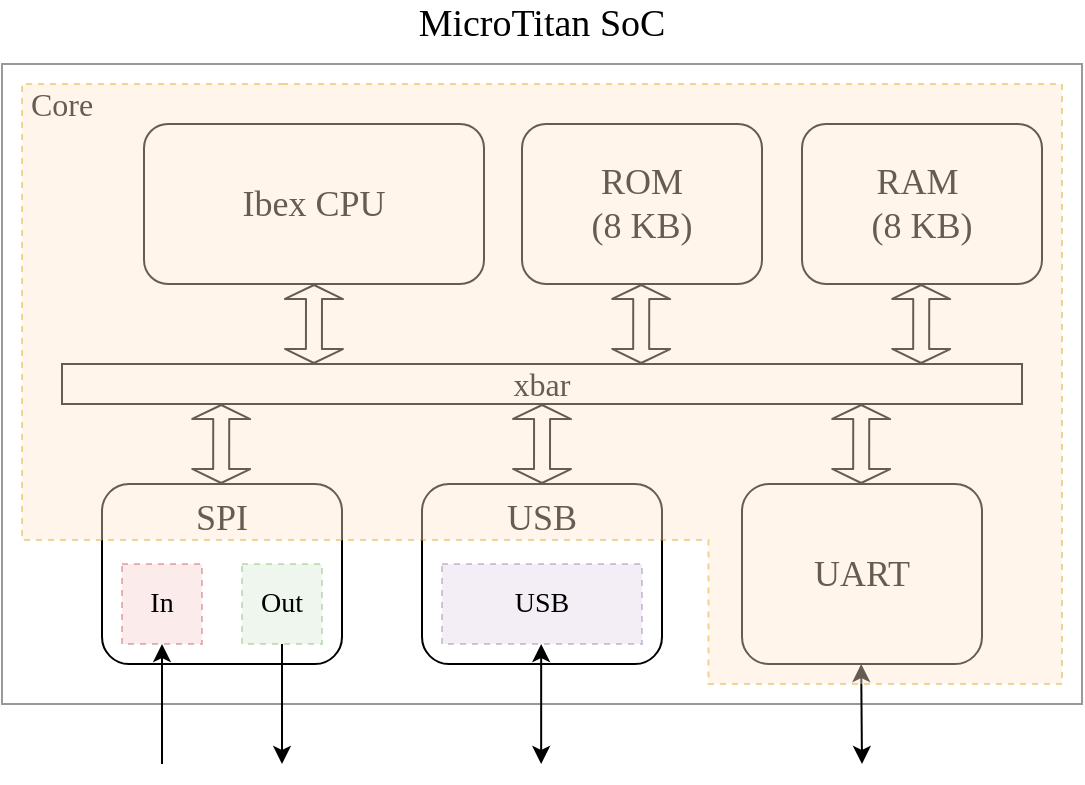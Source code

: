 <mxfile version="14.1.8" type="device"><diagram id="14yKdLV6fEikvqXHLBOi" name="Page-1"><mxGraphModel dx="1106" dy="1003" grid="1" gridSize="10" guides="1" tooltips="1" connect="1" arrows="1" fold="1" page="1" pageScale="1" pageWidth="850" pageHeight="1100" math="0" shadow="0"><root><mxCell id="0"/><mxCell id="1" parent="0"/><mxCell id="w8MF7BU3lUrG95F7wio3-26" value="" style="rounded=0;whiteSpace=wrap;html=1;shadow=0;fillColor=none;fontSize=19;opacity=40;align=left;" parent="1" vertex="1"><mxGeometry x="190" y="170" width="540" height="320" as="geometry"/></mxCell><mxCell id="w8MF7BU3lUrG95F7wio3-1" value="&lt;font style=&quot;font-size: 18px&quot; face=&quot;CMU Sans Serif&quot;&gt;Ibex CPU&lt;/font&gt;" style="rounded=1;whiteSpace=wrap;html=1;fontSize=18;" parent="1" vertex="1"><mxGeometry x="261" y="200" width="170" height="80" as="geometry"/></mxCell><mxCell id="w8MF7BU3lUrG95F7wio3-2" value="&lt;font face=&quot;CMU Sans Serif&quot; style=&quot;font-size: 18px&quot;&gt;ROM &lt;br&gt;(8 KB)&lt;/font&gt;" style="rounded=1;whiteSpace=wrap;html=1;fontSize=18;" parent="1" vertex="1"><mxGeometry x="450" y="200" width="120" height="80" as="geometry"/></mxCell><mxCell id="w8MF7BU3lUrG95F7wio3-4" value="xbar" style="rounded=0;whiteSpace=wrap;html=1;fontFamily=CMU Sans Serif;fontSize=16;" parent="1" vertex="1"><mxGeometry x="220" y="320" width="480" height="20" as="geometry"/></mxCell><mxCell id="w8MF7BU3lUrG95F7wio3-5" value="UART" style="rounded=1;whiteSpace=wrap;html=1;verticalAlign=middle;fontFamily=CMU Sans Serif;fontSize=18;" parent="1" vertex="1"><mxGeometry x="560" y="380" width="120" height="90" as="geometry"/></mxCell><mxCell id="w8MF7BU3lUrG95F7wio3-6" value="USB" style="rounded=1;whiteSpace=wrap;html=1;verticalAlign=top;fontFamily=CMU Sans Serif;fontSize=18;" parent="1" vertex="1"><mxGeometry x="400" y="380" width="120" height="90" as="geometry"/></mxCell><mxCell id="w8MF7BU3lUrG95F7wio3-7" value="SPI" style="rounded=1;whiteSpace=wrap;html=1;verticalAlign=top;fontFamily=CMU Sans Serif;fontSize=18;" parent="1" vertex="1"><mxGeometry x="240" y="380" width="120" height="90" as="geometry"/></mxCell><mxCell id="w8MF7BU3lUrG95F7wio3-9" value="" style="shape=flexArrow;endArrow=classic;startArrow=classic;html=1;entryX=0.5;entryY=1;entryDx=0;entryDy=0;exitX=0.264;exitY=0;exitDx=0;exitDy=0;exitPerimeter=0;strokeColor=none;strokeWidth=5;" parent="1" source="w8MF7BU3lUrG95F7wio3-4" target="w8MF7BU3lUrG95F7wio3-1" edge="1"><mxGeometry width="50" height="50" relative="1" as="geometry"><mxPoint x="400" y="360" as="sourcePoint"/><mxPoint x="450" y="310" as="targetPoint"/></mxGeometry></mxCell><mxCell id="w8MF7BU3lUrG95F7wio3-12" value="" style="shape=flexArrow;endArrow=classic;startArrow=classic;html=1;strokeWidth=1;entryX=0.5;entryY=1;entryDx=0;entryDy=0;exitX=0.302;exitY=0;exitDx=0;exitDy=0;exitPerimeter=0;endSize=2;startSize=2;width=8;" parent="1" target="w8MF7BU3lUrG95F7wio3-1" edge="1"><mxGeometry width="50" height="50" relative="1" as="geometry"><mxPoint x="345.96" y="320" as="sourcePoint"/><mxPoint x="201" y="290" as="targetPoint"/></mxGeometry></mxCell><mxCell id="w8MF7BU3lUrG95F7wio3-13" value="" style="shape=flexArrow;endArrow=classic;startArrow=classic;html=1;strokeWidth=1;entryX=0.5;entryY=1;entryDx=0;entryDy=0;exitX=0.302;exitY=0;exitDx=0;exitDy=0;exitPerimeter=0;endSize=2;startSize=2;width=8;" parent="1" edge="1"><mxGeometry width="50" height="50" relative="1" as="geometry"><mxPoint x="509.58" y="320" as="sourcePoint"/><mxPoint x="509.62" y="280" as="targetPoint"/></mxGeometry></mxCell><mxCell id="w8MF7BU3lUrG95F7wio3-14" value="" style="shape=flexArrow;endArrow=classic;startArrow=classic;html=1;strokeWidth=1;entryX=0.5;entryY=1;entryDx=0;entryDy=0;exitX=0.302;exitY=0;exitDx=0;exitDy=0;exitPerimeter=0;endSize=2;startSize=2;width=8;" parent="1" edge="1"><mxGeometry width="50" height="50" relative="1" as="geometry"><mxPoint x="299.58" y="380" as="sourcePoint"/><mxPoint x="299.62" y="340" as="targetPoint"/></mxGeometry></mxCell><mxCell id="w8MF7BU3lUrG95F7wio3-15" value="" style="shape=flexArrow;endArrow=classic;startArrow=classic;html=1;strokeWidth=1;entryX=0.5;entryY=1;entryDx=0;entryDy=0;exitX=0.302;exitY=0;exitDx=0;exitDy=0;exitPerimeter=0;endSize=2;startSize=2;width=8;" parent="1" edge="1"><mxGeometry width="50" height="50" relative="1" as="geometry"><mxPoint x="460.0" y="380" as="sourcePoint"/><mxPoint x="460.04" y="340" as="targetPoint"/></mxGeometry></mxCell><mxCell id="w8MF7BU3lUrG95F7wio3-16" value="" style="shape=flexArrow;endArrow=classic;startArrow=classic;html=1;strokeWidth=1;entryX=0.5;entryY=1;entryDx=0;entryDy=0;exitX=0.302;exitY=0;exitDx=0;exitDy=0;exitPerimeter=0;endSize=2;startSize=2;width=8;" parent="1" edge="1"><mxGeometry width="50" height="50" relative="1" as="geometry"><mxPoint x="619.58" y="380" as="sourcePoint"/><mxPoint x="619.62" y="340" as="targetPoint"/></mxGeometry></mxCell><mxCell id="w8MF7BU3lUrG95F7wio3-20" value="In" style="rounded=0;whiteSpace=wrap;html=1;dashed=1;fillColor=#f8cecc;opacity=40;strokeColor=#b85450;fontFamily=CMU Sans Serif;fontSize=14;" parent="1" vertex="1"><mxGeometry x="250" y="420" width="40" height="40" as="geometry"/></mxCell><mxCell id="w8MF7BU3lUrG95F7wio3-21" value="Out" style="rounded=0;whiteSpace=wrap;html=1;dashed=1;fillColor=#d5e8d4;opacity=40;strokeColor=#82b366;fontFamily=CMU Sans Serif;fontSize=14;" parent="1" vertex="1"><mxGeometry x="310" y="420" width="40" height="40" as="geometry"/></mxCell><mxCell id="w8MF7BU3lUrG95F7wio3-22" value="USB" style="rounded=0;whiteSpace=wrap;html=1;dashed=1;fillColor=#e1d5e7;opacity=40;strokeColor=#9673a6;fontFamily=CMU Sans Serif;fontSize=14;" parent="1" vertex="1"><mxGeometry x="410" y="420" width="100" height="40" as="geometry"/></mxCell><mxCell id="w8MF7BU3lUrG95F7wio3-23" value="&lt;font style=&quot;font-size: 16px&quot;&gt;Core&lt;/font&gt;" style="text;html=1;strokeColor=none;fillColor=none;align=center;verticalAlign=middle;whiteSpace=wrap;rounded=0;shadow=0;dashed=1;fontSize=19;opacity=40;fontFamily=CMU Sans Serif;" parent="1" vertex="1"><mxGeometry x="200" y="180" width="40" height="20" as="geometry"/></mxCell><mxCell id="w8MF7BU3lUrG95F7wio3-27" value="&lt;font face=&quot;CMU Sans Serif&quot;&gt;&lt;span&gt;&lt;font style=&quot;font-size: 19px&quot;&gt;MicroTitan&lt;/font&gt;&lt;/span&gt;&amp;nbsp;SoC&lt;/font&gt;" style="text;html=1;strokeColor=none;fillColor=none;align=center;verticalAlign=middle;whiteSpace=wrap;rounded=0;shadow=0;fontSize=19;opacity=40;" parent="1" vertex="1"><mxGeometry x="390" y="140" width="140" height="20" as="geometry"/></mxCell><mxCell id="w8MF7BU3lUrG95F7wio3-28" value="" style="endArrow=classic;html=1;strokeWidth=1;fontSize=19;entryX=0.5;entryY=1;entryDx=0;entryDy=0;" parent="1" target="w8MF7BU3lUrG95F7wio3-20" edge="1"><mxGeometry width="50" height="50" relative="1" as="geometry"><mxPoint x="270" y="520" as="sourcePoint"/><mxPoint x="290" y="520" as="targetPoint"/></mxGeometry></mxCell><mxCell id="w8MF7BU3lUrG95F7wio3-29" value="" style="endArrow=classic;html=1;strokeWidth=1;fontSize=19;exitX=0.5;exitY=1;exitDx=0;exitDy=0;" parent="1" source="w8MF7BU3lUrG95F7wio3-21" edge="1"><mxGeometry width="50" height="50" relative="1" as="geometry"><mxPoint x="329.58" y="520.0" as="sourcePoint"/><mxPoint x="330" y="520" as="targetPoint"/></mxGeometry></mxCell><mxCell id="w8MF7BU3lUrG95F7wio3-30" value="" style="endArrow=classic;html=1;strokeWidth=1;fontSize=19;exitX=0.5;exitY=1;exitDx=0;exitDy=0;startArrow=classic;startFill=1;" parent="1" edge="1"><mxGeometry width="50" height="50" relative="1" as="geometry"><mxPoint x="459.58" y="460.0" as="sourcePoint"/><mxPoint x="459.58" y="520.0" as="targetPoint"/></mxGeometry></mxCell><mxCell id="w8MF7BU3lUrG95F7wio3-31" value="" style="endArrow=classic;html=1;strokeWidth=1;fontSize=19;exitX=0.5;exitY=1;exitDx=0;exitDy=0;startArrow=classic;startFill=1;" parent="1" edge="1"><mxGeometry width="50" height="50" relative="1" as="geometry"><mxPoint x="619.58" y="470.0" as="sourcePoint"/><mxPoint x="620" y="520" as="targetPoint"/></mxGeometry></mxCell><mxCell id="NwhfoMlTmHk7T00Loiar-1" value="&lt;font face=&quot;CMU Sans Serif&quot; style=&quot;font-size: 18px&quot;&gt;RAM&amp;nbsp;&lt;br&gt;(8 KB)&lt;/font&gt;" style="rounded=1;whiteSpace=wrap;html=1;fontSize=18;" parent="1" vertex="1"><mxGeometry x="590" y="200" width="120" height="80" as="geometry"/></mxCell><mxCell id="NwhfoMlTmHk7T00Loiar-2" value="" style="shape=flexArrow;endArrow=classic;startArrow=classic;html=1;strokeWidth=1;entryX=0.5;entryY=1;entryDx=0;entryDy=0;exitX=0.302;exitY=0;exitDx=0;exitDy=0;exitPerimeter=0;endSize=2;startSize=2;width=8;" parent="1" edge="1"><mxGeometry width="50" height="50" relative="1" as="geometry"><mxPoint x="649.58" y="320" as="sourcePoint"/><mxPoint x="649.62" y="280" as="targetPoint"/></mxGeometry></mxCell><mxCell id="w8MF7BU3lUrG95F7wio3-18" value="" style="verticalLabelPosition=top;verticalAlign=bottom;html=1;shape=mxgraph.basic.polygon;polyCoords=[[0.25,0],[0.75,0],[1,0],[1,1],[0.66,1],[0.66,0.76],[0,0.76],[0,0]];polyline=0;rounded=0;fillColor=#ffe6cc;dashed=1;strokeColor=#d79b00;opacity=40;shadow=0;labelPosition=right;align=left;" parent="1" vertex="1"><mxGeometry x="200" y="180" width="520" height="300" as="geometry"/></mxCell></root></mxGraphModel></diagram></mxfile>